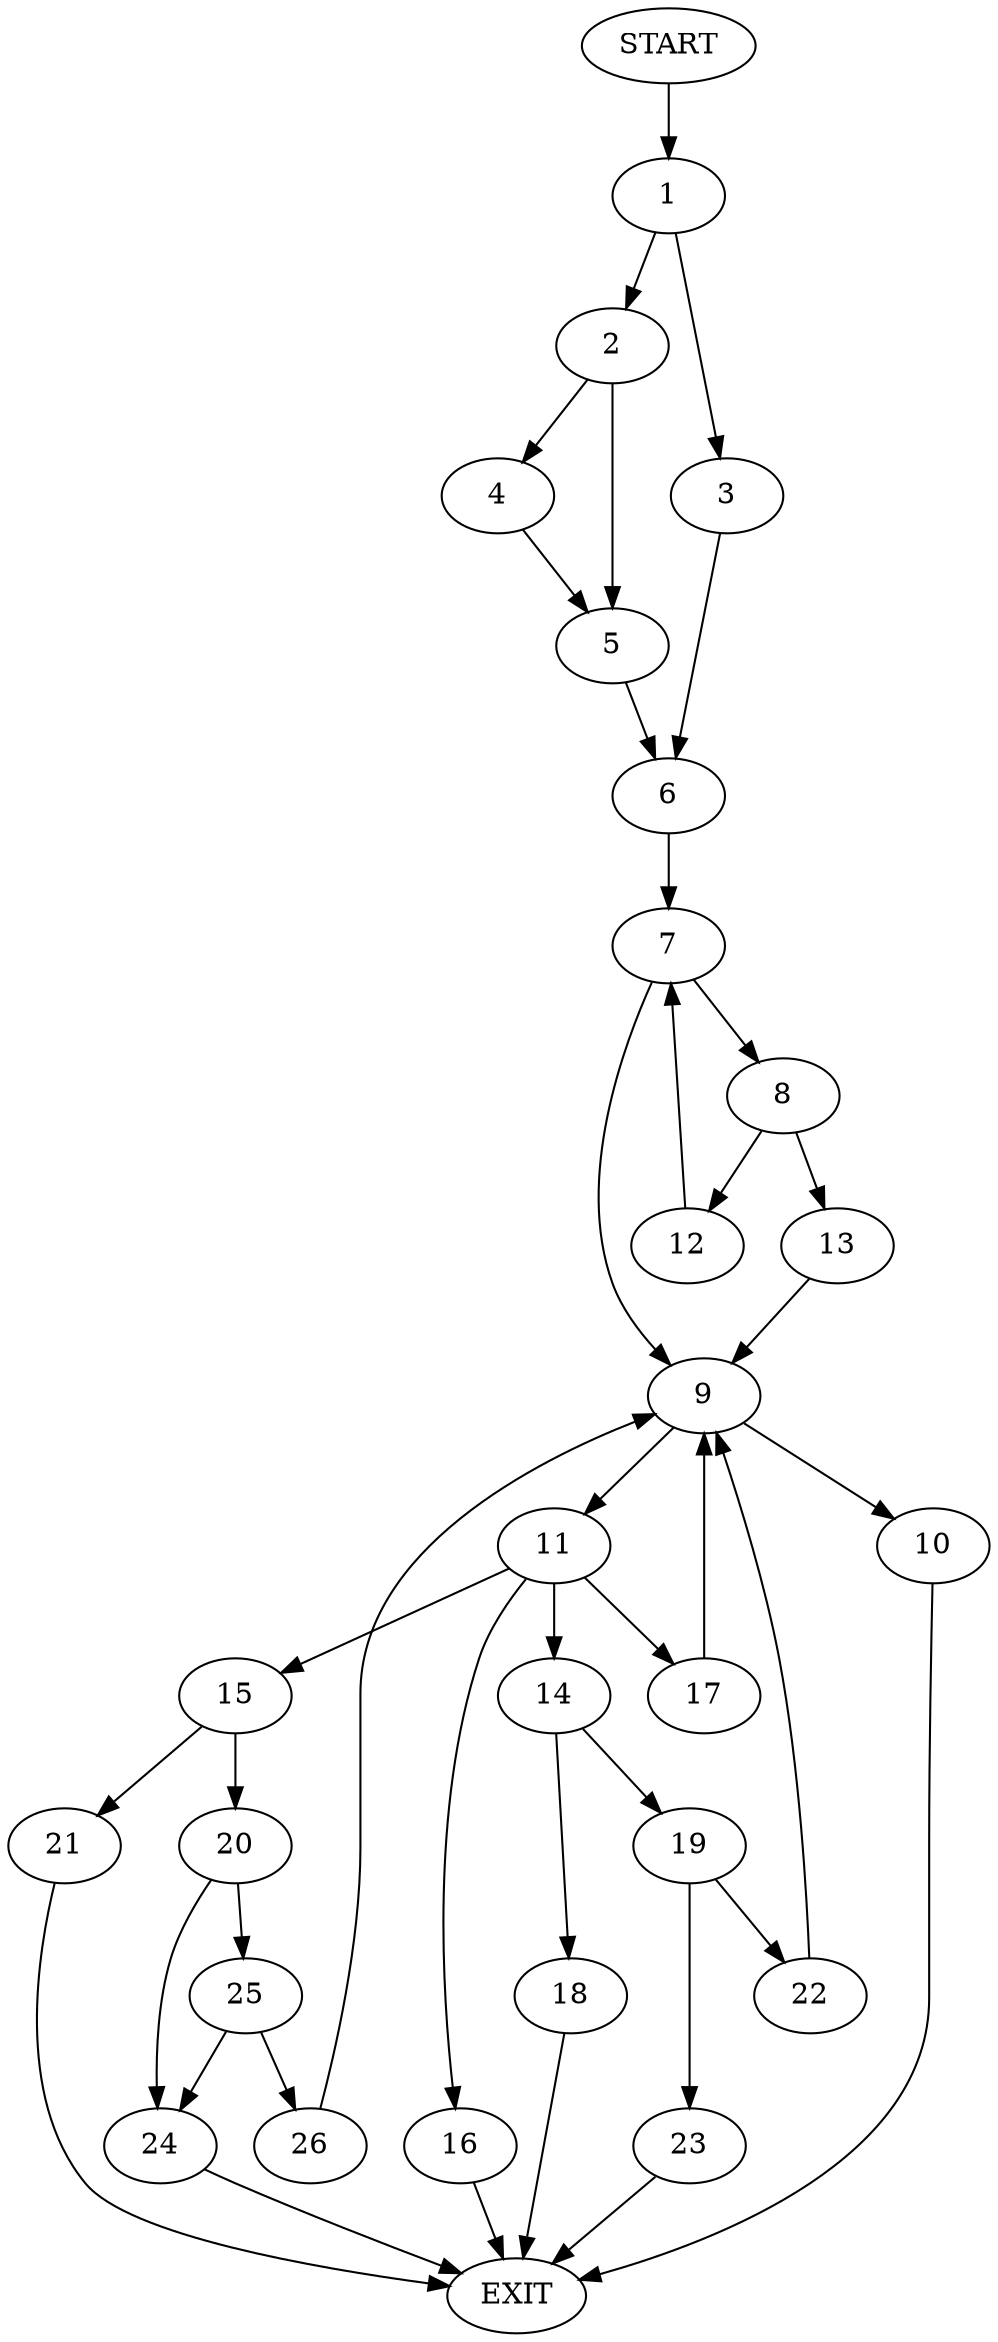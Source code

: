 digraph {
0 [label="START"]
27 [label="EXIT"]
0 -> 1
1 -> 2
1 -> 3
2 -> 4
2 -> 5
3 -> 6
5 -> 6
4 -> 5
6 -> 7
7 -> 8
7 -> 9
9 -> 10
9 -> 11
8 -> 12
8 -> 13
13 -> 9
12 -> 7
10 -> 27
11 -> 14
11 -> 15
11 -> 16
11 -> 17
17 -> 9
14 -> 18
14 -> 19
15 -> 20
15 -> 21
16 -> 27
18 -> 27
19 -> 22
19 -> 23
23 -> 27
22 -> 9
21 -> 27
20 -> 24
20 -> 25
24 -> 27
25 -> 26
25 -> 24
26 -> 9
}
